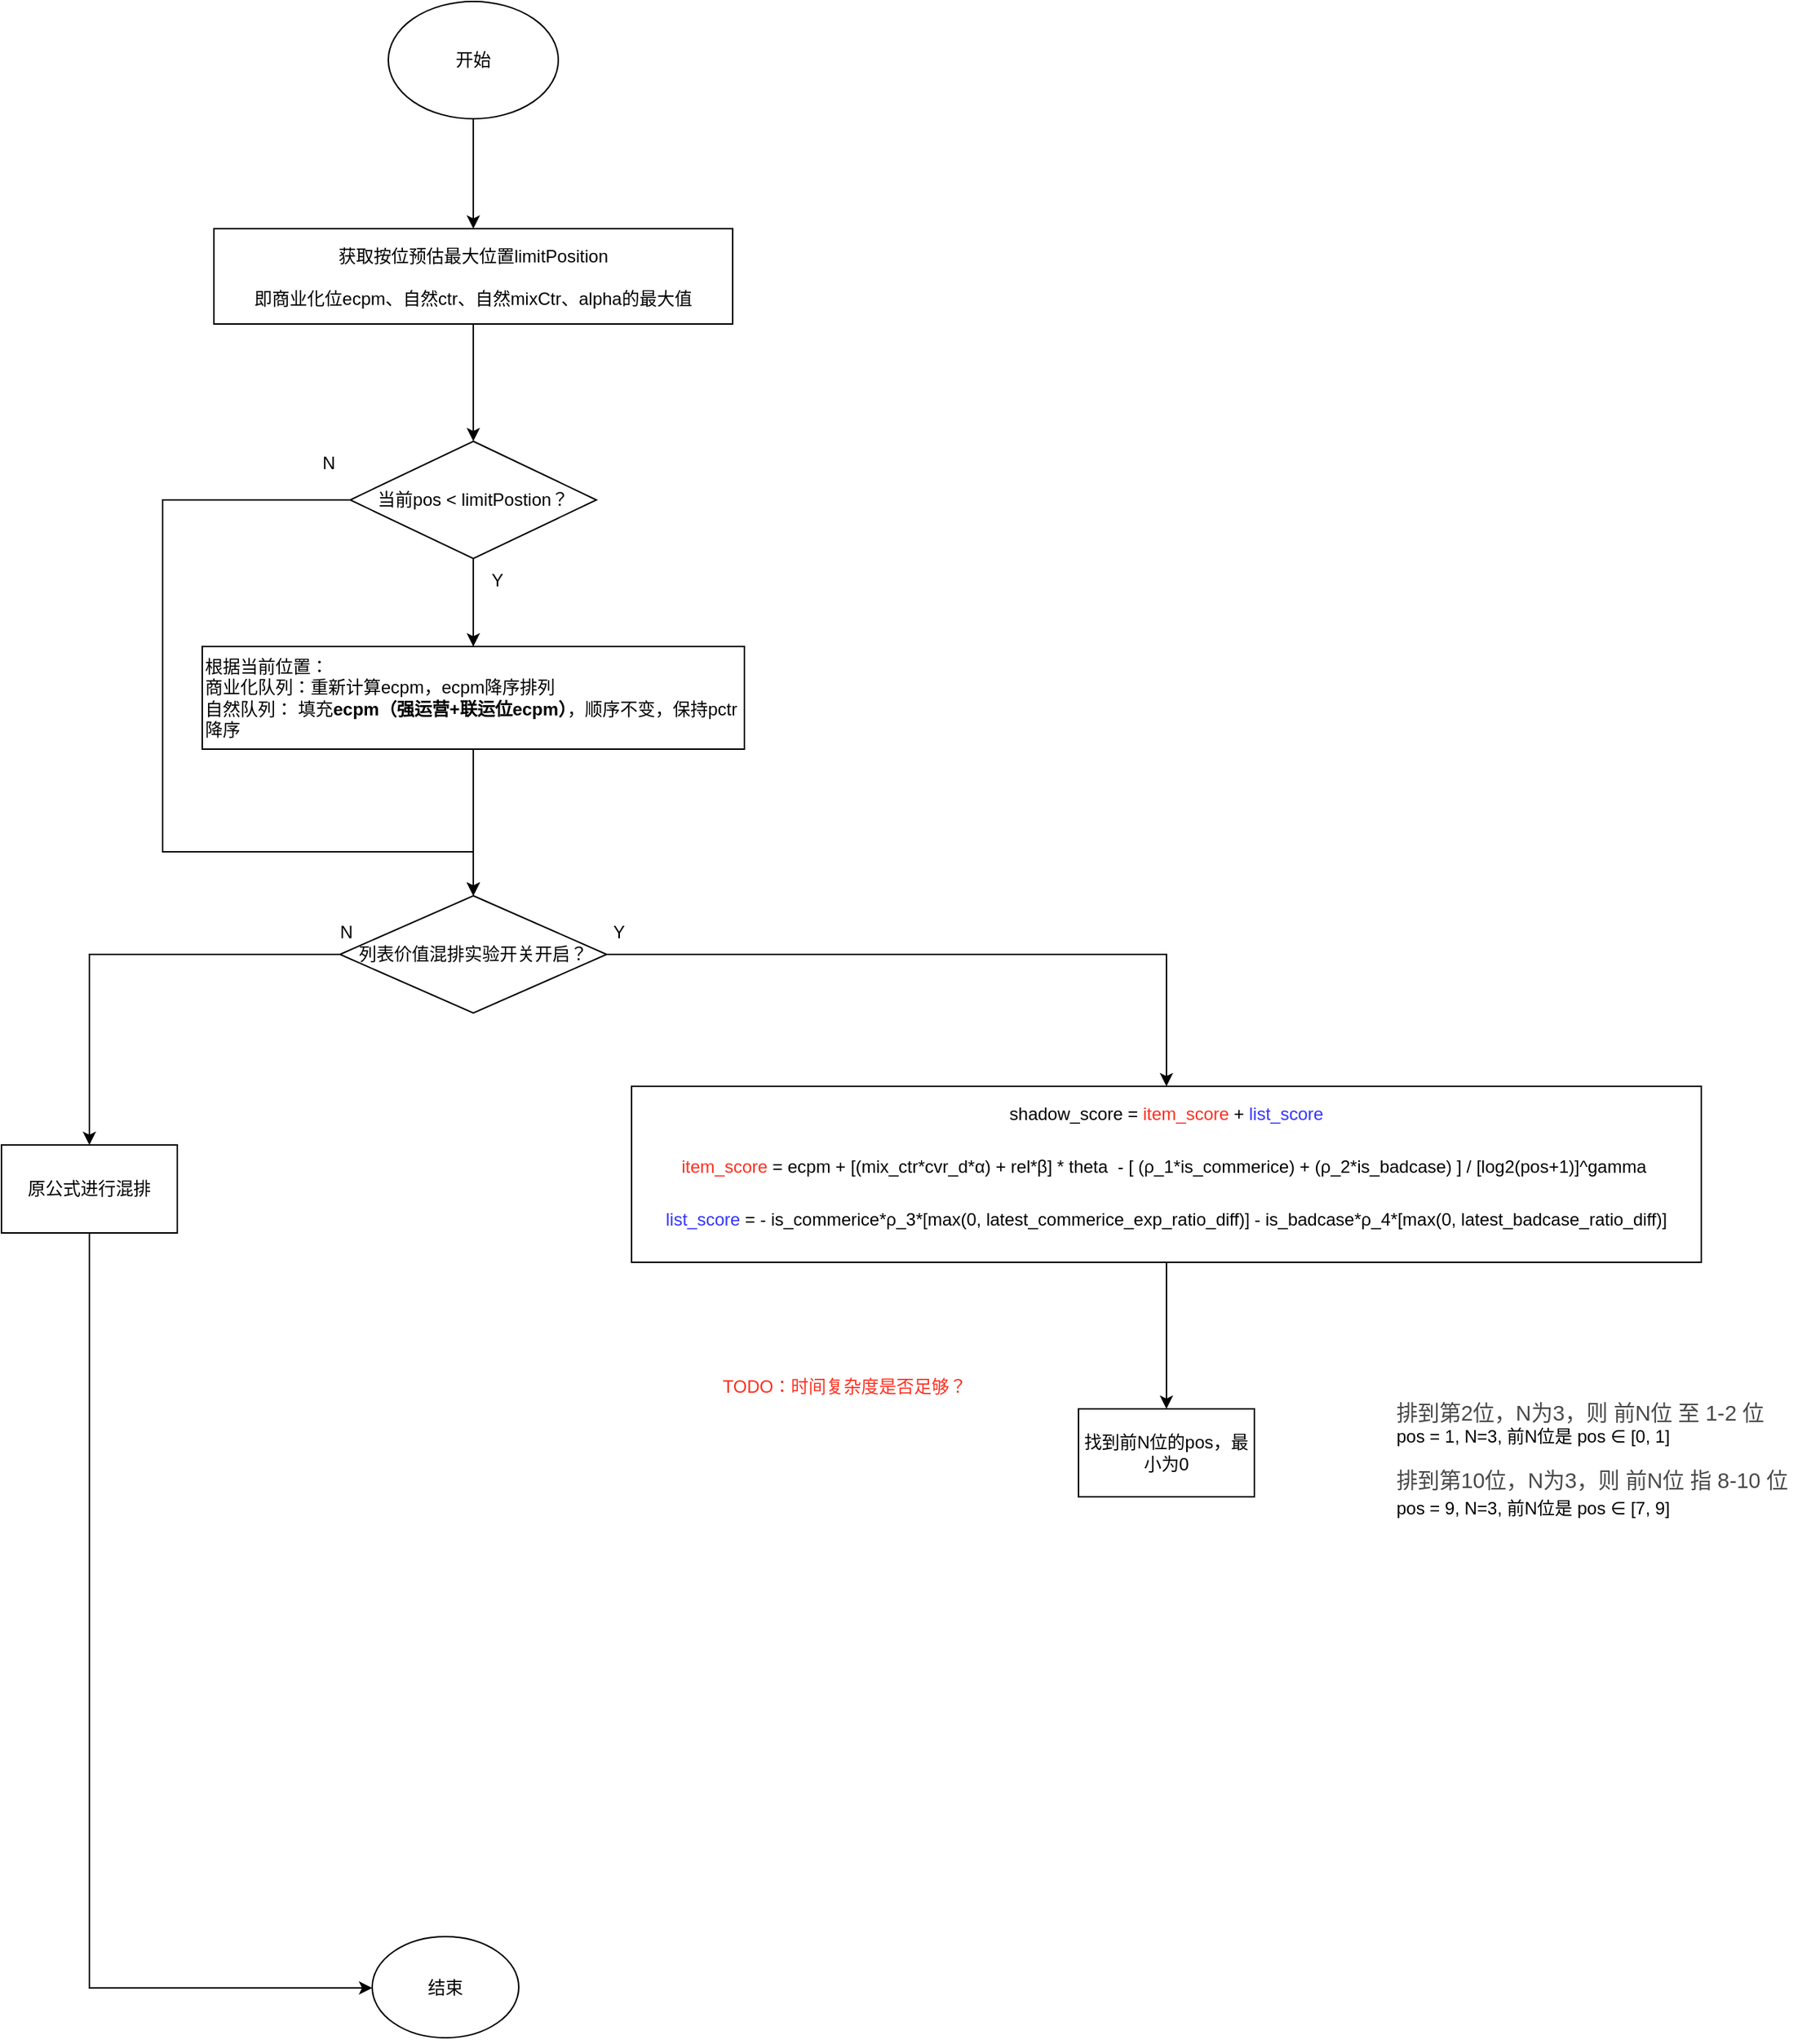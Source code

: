 <mxfile version="24.7.10">
  <diagram name="第 1 页" id="N9kNklqTaCKMSfdVolA9">
    <mxGraphModel dx="1062" dy="561" grid="1" gridSize="10" guides="1" tooltips="1" connect="1" arrows="1" fold="1" page="1" pageScale="1" pageWidth="827" pageHeight="1169" math="0" shadow="0">
      <root>
        <mxCell id="0" />
        <mxCell id="1" parent="0" />
        <mxCell id="cB46XJUW-apT-bxPfPfF-10" value="" style="edgeStyle=orthogonalEdgeStyle;rounded=0;orthogonalLoop=1;jettySize=auto;html=1;" parent="1" source="cB46XJUW-apT-bxPfPfF-1" target="cB46XJUW-apT-bxPfPfF-9" edge="1">
          <mxGeometry relative="1" as="geometry" />
        </mxCell>
        <mxCell id="cB46XJUW-apT-bxPfPfF-1" value="开始" style="ellipse;whiteSpace=wrap;html=1;" parent="1" vertex="1">
          <mxGeometry x="354" y="40" width="116" height="80" as="geometry" />
        </mxCell>
        <mxCell id="82ahOu1l450AlYFmvK46-21" value="" style="edgeStyle=orthogonalEdgeStyle;rounded=0;orthogonalLoop=1;jettySize=auto;html=1;" edge="1" parent="1" source="cB46XJUW-apT-bxPfPfF-8">
          <mxGeometry relative="1" as="geometry">
            <mxPoint x="885" y="1000.0" as="targetPoint" />
          </mxGeometry>
        </mxCell>
        <mxCell id="cB46XJUW-apT-bxPfPfF-8" value="&lt;span data-copy-origin=&quot;https://odocs.myoas.com&quot; data-docs-delta=&quot;[[20,&amp;quot;shadow_score = item_score + list_score&amp;quot;],[20,&amp;quot;\n&amp;quot;,&amp;quot;24:\&amp;quot;ZFiZ\&amp;quot;|36:150|direction:\&amp;quot;ltr\&amp;quot;&amp;quot;]]&quot;&gt;&lt;div style=&quot;line-height: 100%;&quot; data-language=&quot;sql&quot; class=&quot;ql-code-block ql-long-10203 ql-authorBlock-10203 ql-direction-ltr&quot;&gt;shadow_score &lt;span class=&quot;ql-token hljs-operator&quot;&gt;=&lt;/span&gt; &lt;font color=&quot;#ff2e1f&quot;&gt;item_score&lt;/font&gt; &lt;span class=&quot;ql-token hljs-operator&quot;&gt;+&lt;/span&gt; &lt;font color=&quot;#3333ff&quot;&gt;list_score&lt;/font&gt;&lt;br&gt;&lt;br&gt;&lt;span data-copy-origin=&quot;https://odocs.myoas.com&quot; data-docs-delta=&quot;[[20,&amp;quot;item_score = ecpm + [(mix_ctr*cvr_d*α) + rel*β] * theta&amp;quot;],[20,&amp;quot;\n&amp;quot;,&amp;quot;24:\&amp;quot;LYW5\&amp;quot;|36:150|direction:\&amp;quot;ltr\&amp;quot;&amp;quot;],[20,&amp;quot;          - [ (ρ_1*is_commerice) + (ρ_2*is_badcase) ] / [log2(pos+1)]^gamma &amp;quot;],[20,&amp;quot;\n&amp;quot;,&amp;quot;24:\&amp;quot;6fk8\&amp;quot;|36:150|direction:\&amp;quot;ltr\&amp;quot;&amp;quot;]]&quot;&gt;&lt;pre&gt;&lt;font face=&quot;Helvetica&quot;&gt;&lt;font color=&quot;#ff2e1f&quot;&gt;item_score&lt;/font&gt; = ecpm + [(mix_ctr*cvr_d*α) + rel*β] * theta  - [ (ρ_1*is_commerice) + (ρ_2*is_badcase) ] / [log2(pos+1)]^gamma &lt;br&gt;&lt;br&gt;&lt;/font&gt;&lt;pre&gt;&lt;font face=&quot;Helvetica&quot;&gt;&lt;font color=&quot;#3333ff&quot;&gt;list_score&lt;/font&gt; = - is_commerice*ρ_3*[max(0, latest_commerice_exp_ratio_diff)] - is_badcase*ρ_4*[max(0, latest_badcase_ratio_diff)]&lt;/font&gt;&lt;/pre&gt;&lt;/pre&gt;&lt;/span&gt;&lt;/div&gt;&lt;/span&gt;" style="whiteSpace=wrap;html=1;" parent="1" vertex="1">
          <mxGeometry x="520" y="780" width="730" height="120" as="geometry" />
        </mxCell>
        <mxCell id="cB46XJUW-apT-bxPfPfF-12" value="" style="edgeStyle=orthogonalEdgeStyle;rounded=0;orthogonalLoop=1;jettySize=auto;html=1;" parent="1" source="cB46XJUW-apT-bxPfPfF-9" target="cB46XJUW-apT-bxPfPfF-11" edge="1">
          <mxGeometry relative="1" as="geometry" />
        </mxCell>
        <mxCell id="cB46XJUW-apT-bxPfPfF-9" value="获取按位预估最大位置limitPosition&lt;br&gt;&lt;br&gt;即商业化位ecpm、自然ctr、自然mixCtr、alpha的最大值" style="whiteSpace=wrap;html=1;" parent="1" vertex="1">
          <mxGeometry x="235" y="195" width="354" height="65" as="geometry" />
        </mxCell>
        <mxCell id="cB46XJUW-apT-bxPfPfF-14" value="" style="edgeStyle=orthogonalEdgeStyle;rounded=0;orthogonalLoop=1;jettySize=auto;html=1;" parent="1" source="cB46XJUW-apT-bxPfPfF-11" target="cB46XJUW-apT-bxPfPfF-13" edge="1">
          <mxGeometry relative="1" as="geometry" />
        </mxCell>
        <mxCell id="cB46XJUW-apT-bxPfPfF-21" value="" style="edgeStyle=orthogonalEdgeStyle;rounded=0;orthogonalLoop=1;jettySize=auto;html=1;" parent="1" source="cB46XJUW-apT-bxPfPfF-11" edge="1">
          <mxGeometry relative="1" as="geometry">
            <mxPoint x="412" y="650" as="targetPoint" />
          </mxGeometry>
        </mxCell>
        <mxCell id="82ahOu1l450AlYFmvK46-4" style="edgeStyle=orthogonalEdgeStyle;rounded=0;orthogonalLoop=1;jettySize=auto;html=1;entryX=0.5;entryY=0;entryDx=0;entryDy=0;" edge="1" parent="1" source="cB46XJUW-apT-bxPfPfF-11" target="82ahOu1l450AlYFmvK46-1">
          <mxGeometry relative="1" as="geometry">
            <Array as="points">
              <mxPoint x="200" y="380" />
              <mxPoint x="200" y="620" />
              <mxPoint x="412" y="620" />
            </Array>
          </mxGeometry>
        </mxCell>
        <mxCell id="cB46XJUW-apT-bxPfPfF-11" value="当前pos &amp;lt; limitPostion？" style="rhombus;whiteSpace=wrap;html=1;" parent="1" vertex="1">
          <mxGeometry x="328" y="340" width="168" height="80" as="geometry" />
        </mxCell>
        <mxCell id="cB46XJUW-apT-bxPfPfF-13" value="根据当前位置：&lt;br&gt;商业化队列：重新计算ecpm，ecpm降序排列&lt;br&gt;自然队列： 填充&lt;b&gt;ecpm（强运营+联运位ecpm）&lt;/b&gt;，顺序不变，保持pctr降序" style="whiteSpace=wrap;html=1;align=left;" parent="1" vertex="1">
          <mxGeometry x="227" y="480" width="370" height="70" as="geometry" />
        </mxCell>
        <mxCell id="cB46XJUW-apT-bxPfPfF-17" value="Y" style="text;html=1;align=center;verticalAlign=middle;resizable=0;points=[];autosize=1;strokeColor=none;fillColor=none;" parent="1" vertex="1">
          <mxGeometry x="413" y="420" width="30" height="30" as="geometry" />
        </mxCell>
        <mxCell id="cB46XJUW-apT-bxPfPfF-18" value="N" style="text;html=1;align=center;verticalAlign=middle;resizable=0;points=[];autosize=1;strokeColor=none;fillColor=none;" parent="1" vertex="1">
          <mxGeometry x="298" y="340" width="30" height="30" as="geometry" />
        </mxCell>
        <mxCell id="82ahOu1l450AlYFmvK46-8" value="" style="edgeStyle=orthogonalEdgeStyle;rounded=0;orthogonalLoop=1;jettySize=auto;html=1;" edge="1" parent="1" source="82ahOu1l450AlYFmvK46-1" target="82ahOu1l450AlYFmvK46-7">
          <mxGeometry relative="1" as="geometry" />
        </mxCell>
        <mxCell id="82ahOu1l450AlYFmvK46-15" style="edgeStyle=orthogonalEdgeStyle;rounded=0;orthogonalLoop=1;jettySize=auto;html=1;entryX=0.5;entryY=0;entryDx=0;entryDy=0;" edge="1" parent="1" source="82ahOu1l450AlYFmvK46-1" target="cB46XJUW-apT-bxPfPfF-8">
          <mxGeometry relative="1" as="geometry" />
        </mxCell>
        <mxCell id="82ahOu1l450AlYFmvK46-1" value="列表价值混排实验开关开启？" style="rhombus;whiteSpace=wrap;html=1;" vertex="1" parent="1">
          <mxGeometry x="321" y="650" width="182" height="80" as="geometry" />
        </mxCell>
        <mxCell id="82ahOu1l450AlYFmvK46-10" value="" style="edgeStyle=orthogonalEdgeStyle;rounded=0;orthogonalLoop=1;jettySize=auto;html=1;" edge="1" parent="1" source="82ahOu1l450AlYFmvK46-7" target="82ahOu1l450AlYFmvK46-9">
          <mxGeometry relative="1" as="geometry">
            <Array as="points">
              <mxPoint x="150" y="1395" />
            </Array>
          </mxGeometry>
        </mxCell>
        <mxCell id="82ahOu1l450AlYFmvK46-7" value="原公式进行混排" style="whiteSpace=wrap;html=1;" vertex="1" parent="1">
          <mxGeometry x="90" y="820" width="120" height="60" as="geometry" />
        </mxCell>
        <mxCell id="82ahOu1l450AlYFmvK46-9" value="结束" style="ellipse;whiteSpace=wrap;html=1;" vertex="1" parent="1">
          <mxGeometry x="343" y="1360" width="100" height="69" as="geometry" />
        </mxCell>
        <mxCell id="82ahOu1l450AlYFmvK46-11" value="N" style="text;html=1;align=center;verticalAlign=middle;resizable=0;points=[];autosize=1;strokeColor=none;fillColor=none;" vertex="1" parent="1">
          <mxGeometry x="310" y="660" width="30" height="30" as="geometry" />
        </mxCell>
        <mxCell id="82ahOu1l450AlYFmvK46-14" value="Y" style="text;html=1;align=center;verticalAlign=middle;resizable=0;points=[];autosize=1;strokeColor=none;fillColor=none;" vertex="1" parent="1">
          <mxGeometry x="496" y="660" width="30" height="30" as="geometry" />
        </mxCell>
        <mxCell id="82ahOu1l450AlYFmvK46-23" value="&lt;span style=&quot;color: rgb(73, 73, 73); font-size: 14.667px;&quot;&gt;排到第2位，N为3，则 前N位 至 1-2 位&lt;br&gt;&lt;/span&gt;pos = 1, N=3, 前N位是 pos ∈ [0, 1]&lt;br&gt;&lt;br style=&quot;color: rgb(73, 73, 73); font-size: 14.667px;&quot;&gt;&lt;span style=&quot;color: rgb(73, 73, 73); font-size: 14.667px;&quot;&gt;排到第10位，N为3，则 前N位 指 8-10 位&lt;br&gt;&lt;/span&gt;pos = 9, N=3, 前N位是 pos ∈ [7, 9]&lt;span style=&quot;color: rgb(73, 73, 73); font-size: 14.667px;&quot;&gt;&lt;br&gt;&lt;/span&gt;" style="text;html=1;align=left;verticalAlign=middle;resizable=0;points=[];autosize=1;strokeColor=none;fillColor=none;" vertex="1" parent="1">
          <mxGeometry x="1040" y="985" width="290" height="100" as="geometry" />
        </mxCell>
        <mxCell id="82ahOu1l450AlYFmvK46-27" value="找到前N位的pos，最小为0" style="whiteSpace=wrap;html=1;" vertex="1" parent="1">
          <mxGeometry x="825" y="1000" width="120" height="60" as="geometry" />
        </mxCell>
        <mxCell id="82ahOu1l450AlYFmvK46-28" value="TODO：时间复杂度是否足够？" style="text;html=1;align=center;verticalAlign=middle;resizable=0;points=[];autosize=1;strokeColor=none;fillColor=none;fontColor=#FF2E1F;" vertex="1" parent="1">
          <mxGeometry x="570" y="970" width="190" height="30" as="geometry" />
        </mxCell>
      </root>
    </mxGraphModel>
  </diagram>
</mxfile>
